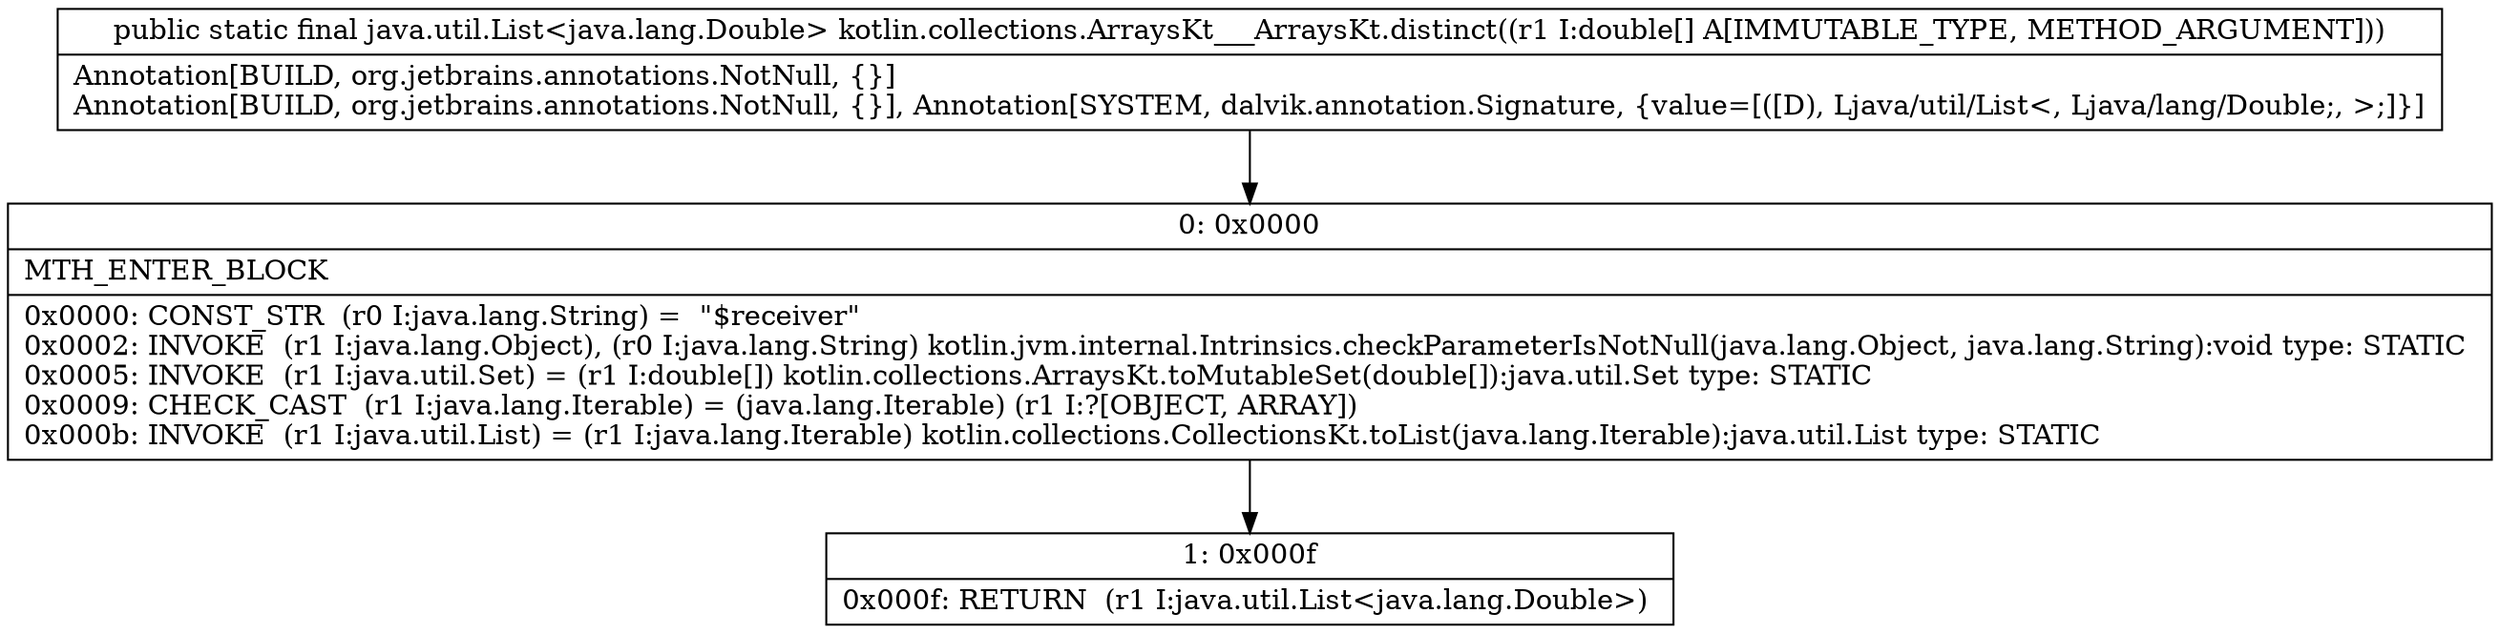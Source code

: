 digraph "CFG forkotlin.collections.ArraysKt___ArraysKt.distinct([D)Ljava\/util\/List;" {
Node_0 [shape=record,label="{0\:\ 0x0000|MTH_ENTER_BLOCK\l|0x0000: CONST_STR  (r0 I:java.lang.String) =  \"$receiver\" \l0x0002: INVOKE  (r1 I:java.lang.Object), (r0 I:java.lang.String) kotlin.jvm.internal.Intrinsics.checkParameterIsNotNull(java.lang.Object, java.lang.String):void type: STATIC \l0x0005: INVOKE  (r1 I:java.util.Set) = (r1 I:double[]) kotlin.collections.ArraysKt.toMutableSet(double[]):java.util.Set type: STATIC \l0x0009: CHECK_CAST  (r1 I:java.lang.Iterable) = (java.lang.Iterable) (r1 I:?[OBJECT, ARRAY]) \l0x000b: INVOKE  (r1 I:java.util.List) = (r1 I:java.lang.Iterable) kotlin.collections.CollectionsKt.toList(java.lang.Iterable):java.util.List type: STATIC \l}"];
Node_1 [shape=record,label="{1\:\ 0x000f|0x000f: RETURN  (r1 I:java.util.List\<java.lang.Double\>) \l}"];
MethodNode[shape=record,label="{public static final java.util.List\<java.lang.Double\> kotlin.collections.ArraysKt___ArraysKt.distinct((r1 I:double[] A[IMMUTABLE_TYPE, METHOD_ARGUMENT]))  | Annotation[BUILD, org.jetbrains.annotations.NotNull, \{\}]\lAnnotation[BUILD, org.jetbrains.annotations.NotNull, \{\}], Annotation[SYSTEM, dalvik.annotation.Signature, \{value=[([D), Ljava\/util\/List\<, Ljava\/lang\/Double;, \>;]\}]\l}"];
MethodNode -> Node_0;
Node_0 -> Node_1;
}


